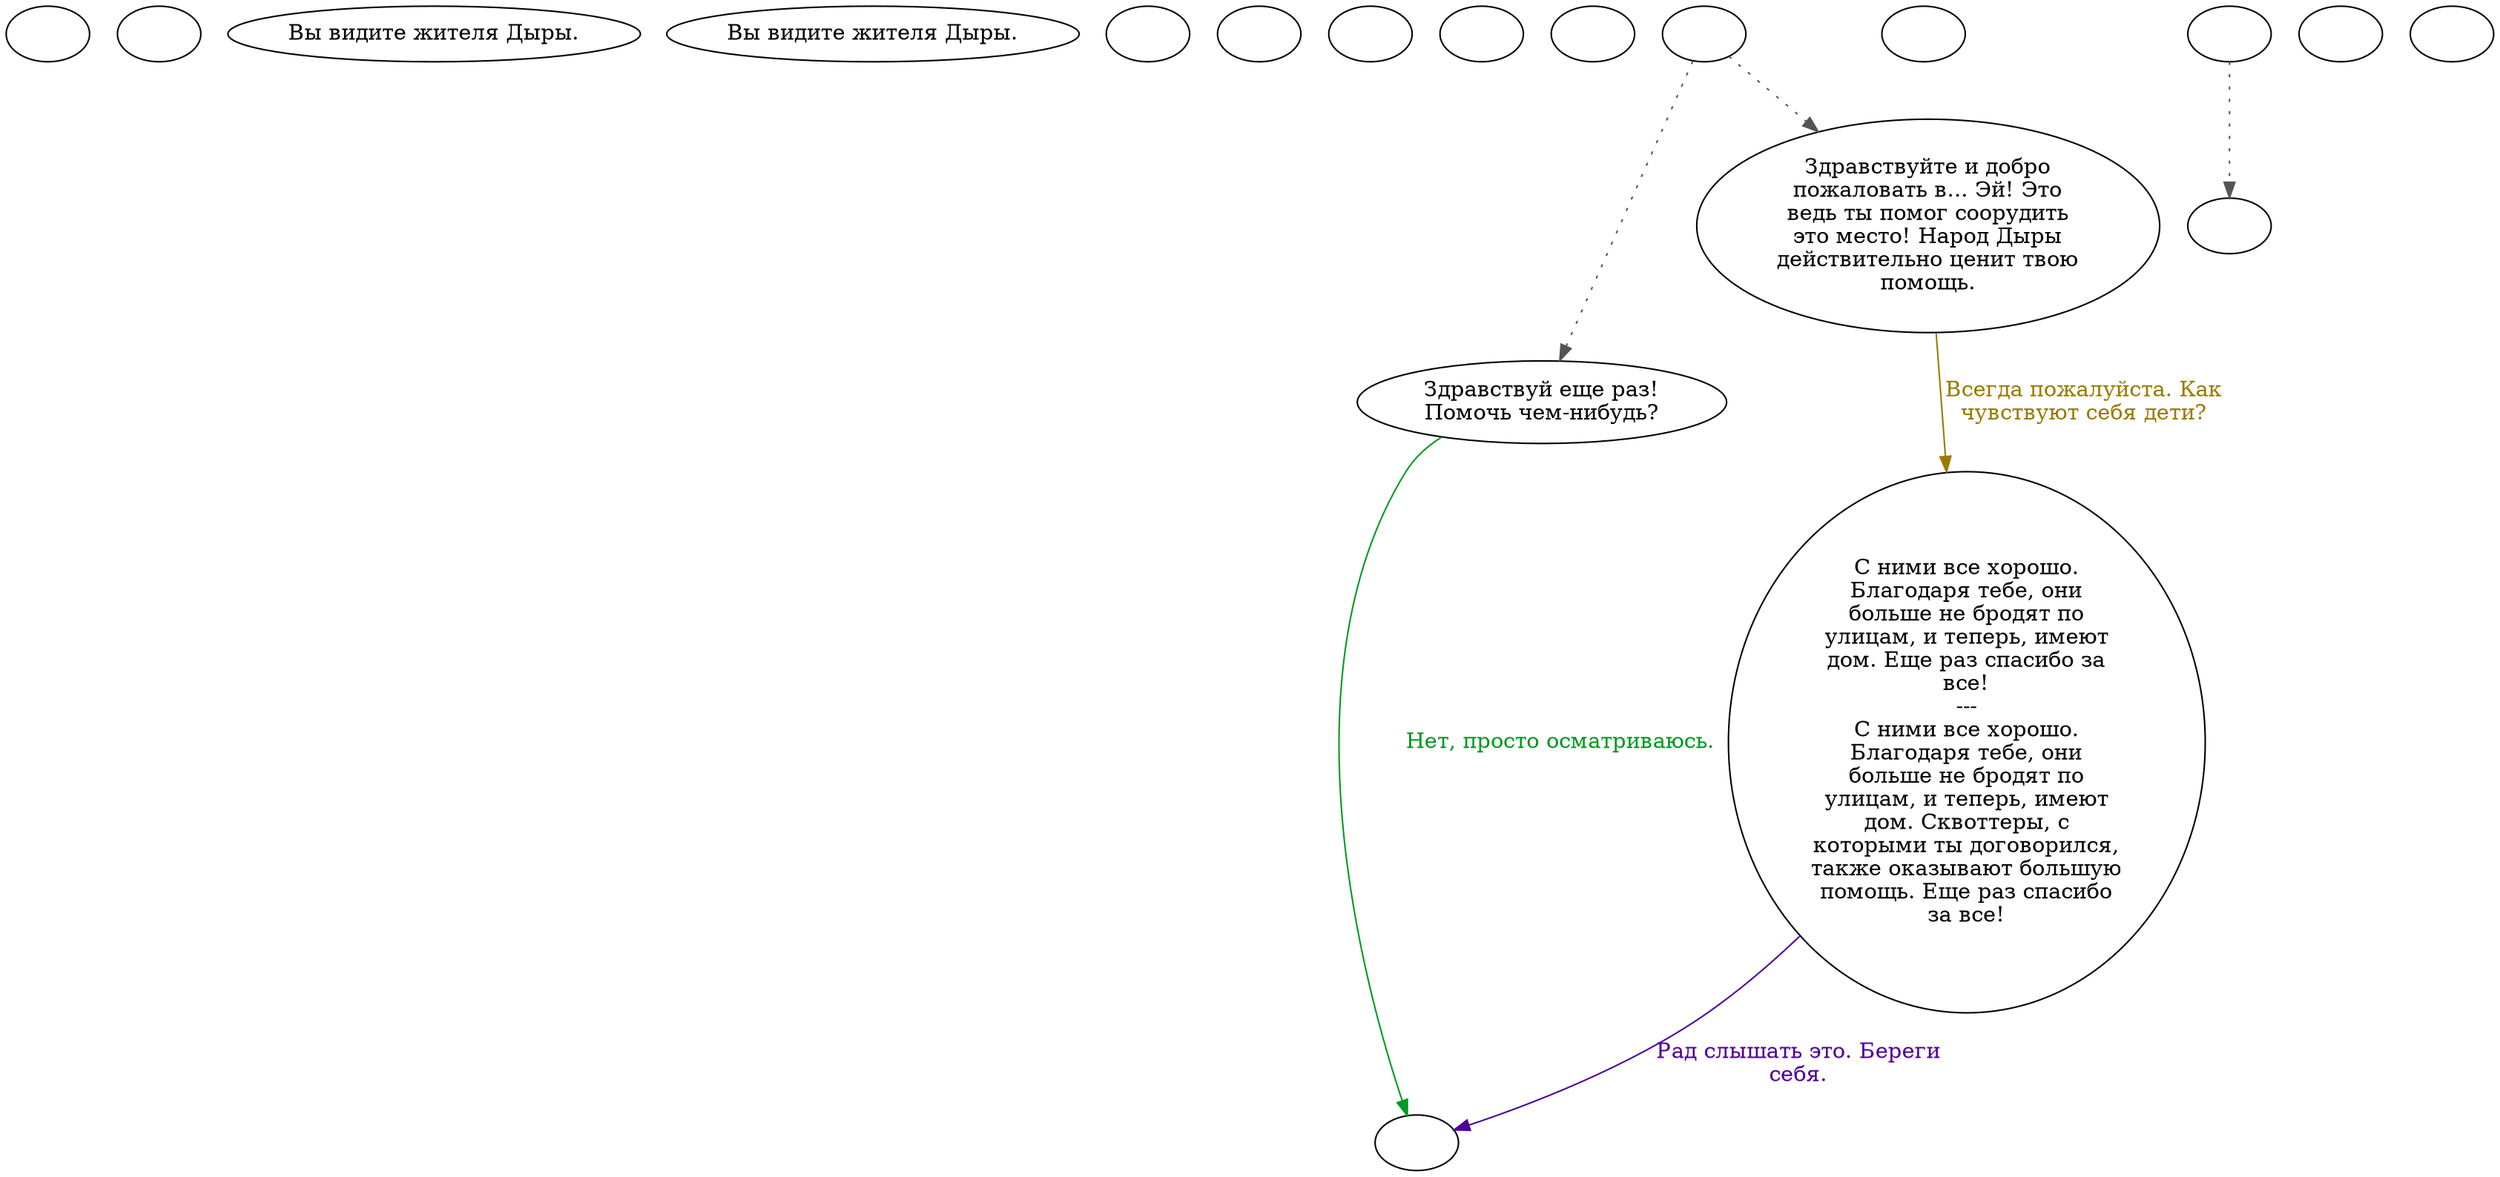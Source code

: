 digraph dcpesnt2 {
  "start" [style=filled       fillcolor="#FFFFFF"       color="#000000"]
  "start" [label=""]
  "use_p_proc" [style=filled       fillcolor="#FFFFFF"       color="#000000"]
  "use_p_proc" [label=""]
  "look_at_p_proc" [style=filled       fillcolor="#FFFFFF"       color="#000000"]
  "look_at_p_proc" [label="Вы видите жителя Дыры."]
  "description_p_proc" [style=filled       fillcolor="#FFFFFF"       color="#000000"]
  "description_p_proc" [label="Вы видите жителя Дыры."]
  "use_skill_on_p_proc" [style=filled       fillcolor="#FFFFFF"       color="#000000"]
  "use_skill_on_p_proc" [label=""]
  "use_obj_on_p_proc" [style=filled       fillcolor="#FFFFFF"       color="#000000"]
  "use_obj_on_p_proc" [label=""]
  "damage_p_proc" [style=filled       fillcolor="#FFFFFF"       color="#000000"]
  "damage_p_proc" [label=""]
  "map_enter_p_proc" [style=filled       fillcolor="#FFFFFF"       color="#000000"]
  "map_enter_p_proc" [label=""]
  "map_update_p_proc" [style=filled       fillcolor="#FFFFFF"       color="#000000"]
  "map_update_p_proc" [label=""]
  "talk_p_proc" [style=filled       fillcolor="#FFFFFF"       color="#000000"]
  "talk_p_proc" -> "Node003" [style=dotted color="#555555"]
  "talk_p_proc" -> "Node001" [style=dotted color="#555555"]
  "talk_p_proc" [label=""]
  "critter_p_proc" [style=filled       fillcolor="#FFFFFF"       color="#000000"]
  "critter_p_proc" [label=""]
  "pickup_p_proc" [style=filled       fillcolor="#FFFFFF"       color="#000000"]
  "pickup_p_proc" -> "Node998" [style=dotted color="#555555"]
  "pickup_p_proc" [label=""]
  "destroy_p_proc" [style=filled       fillcolor="#FFFFFF"       color="#000000"]
  "destroy_p_proc" [label=""]
  "Node999" [style=filled       fillcolor="#FFFFFF"       color="#000000"]
  "Node999" [label=""]
  "Node998" [style=filled       fillcolor="#FFFFFF"       color="#000000"]
  "Node998" [label=""]
  "Node001" [style=filled       fillcolor="#FFFFFF"       color="#000000"]
  "Node001" [label="Здравствуйте и добро\nпожаловать в... Эй! Это\nведь ты помог соорудить\nэто место! Народ Дыры\nдействительно ценит твою\nпомощь."]
  "Node001" -> "Node002" [label="Всегда пожалуйста. Как\nчувствуют себя дети?" color="#997B00" fontcolor="#997B00"]
  "Node002" [style=filled       fillcolor="#FFFFFF"       color="#000000"]
  "Node002" [label="С ними все хорошо.\nБлагодаря тебе, они\nбольше не бродят по\nулицам, и теперь, имеют\nдом. Еще раз спасибо за\nвсе!\n---\nС ними все хорошо.\nБлагодаря тебе, они\nбольше не бродят по\nулицам, и теперь, имеют\nдом. Сквоттеры, с\nкоторыми ты договорился,\nтакже оказывают большую\nпомощь. Еще раз спасибо\nза все!"]
  "Node002" -> "Node999" [label="Рад слышать это. Береги\nсебя." color="#4E0099" fontcolor="#4E0099"]
  "Node003" [style=filled       fillcolor="#FFFFFF"       color="#000000"]
  "Node003" [label="Здравствуй еще раз!\nПомочь чем-нибудь?"]
  "Node003" -> "Node999" [label="Нет, просто осматриваюсь." color="#009922" fontcolor="#009922"]
  "timed_event_p_proc" [style=filled       fillcolor="#FFFFFF"       color="#000000"]
  "timed_event_p_proc" [label=""]
}